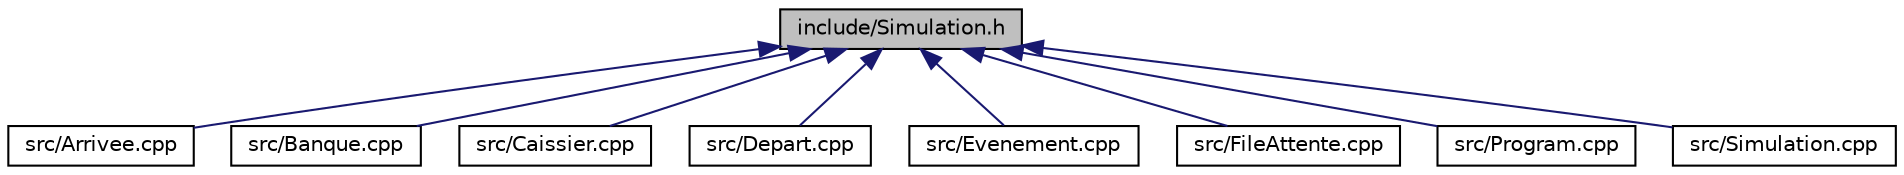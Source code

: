 digraph "include/Simulation.h"
{
  edge [fontname="Helvetica",fontsize="10",labelfontname="Helvetica",labelfontsize="10"];
  node [fontname="Helvetica",fontsize="10",shape=record];
  Node17 [label="include/Simulation.h",height=0.2,width=0.4,color="black", fillcolor="grey75", style="filled", fontcolor="black"];
  Node17 -> Node18 [dir="back",color="midnightblue",fontsize="10",style="solid",fontname="Helvetica"];
  Node18 [label="src/Arrivee.cpp",height=0.2,width=0.4,color="black", fillcolor="white", style="filled",URL="$Arrivee_8cpp.html",tooltip="Implémente la classe Arrivee, Evenement derived class. "];
  Node17 -> Node19 [dir="back",color="midnightblue",fontsize="10",style="solid",fontname="Helvetica"];
  Node19 [label="src/Banque.cpp",height=0.2,width=0.4,color="black", fillcolor="white", style="filled",URL="$Banque_8cpp.html",tooltip="Implémente la classe Banque. "];
  Node17 -> Node20 [dir="back",color="midnightblue",fontsize="10",style="solid",fontname="Helvetica"];
  Node20 [label="src/Caissier.cpp",height=0.2,width=0.4,color="black", fillcolor="white", style="filled",URL="$Caissier_8cpp.html",tooltip="Implémente la classe Caissier. "];
  Node17 -> Node21 [dir="back",color="midnightblue",fontsize="10",style="solid",fontname="Helvetica"];
  Node21 [label="src/Depart.cpp",height=0.2,width=0.4,color="black", fillcolor="white", style="filled",URL="$Depart_8cpp.html",tooltip="Implémente la classe Depart, Evenement derived class. "];
  Node17 -> Node22 [dir="back",color="midnightblue",fontsize="10",style="solid",fontname="Helvetica"];
  Node22 [label="src/Evenement.cpp",height=0.2,width=0.4,color="black", fillcolor="white", style="filled",URL="$Evenement_8cpp.html",tooltip="Implémente la classe Evenement, Arrivee & Depart base class. "];
  Node17 -> Node23 [dir="back",color="midnightblue",fontsize="10",style="solid",fontname="Helvetica"];
  Node23 [label="src/FileAttente.cpp",height=0.2,width=0.4,color="black", fillcolor="white", style="filled",URL="$FileAttente_8cpp.html",tooltip="Implémente la classe FileAttente. "];
  Node17 -> Node24 [dir="back",color="midnightblue",fontsize="10",style="solid",fontname="Helvetica"];
  Node24 [label="src/Program.cpp",height=0.2,width=0.4,color="black", fillcolor="white", style="filled",URL="$Program_8cpp.html",tooltip="Simulation de queueing de clients dans une banque – main() – effectué dans le cadre de l&#39;atelier C+..."];
  Node17 -> Node25 [dir="back",color="midnightblue",fontsize="10",style="solid",fontname="Helvetica"];
  Node25 [label="src/Simulation.cpp",height=0.2,width=0.4,color="black", fillcolor="white", style="filled",URL="$Simulation_8cpp.html",tooltip="Implémente la classe Simulation, SimulationEvenementDiscret derived class. "];
}
